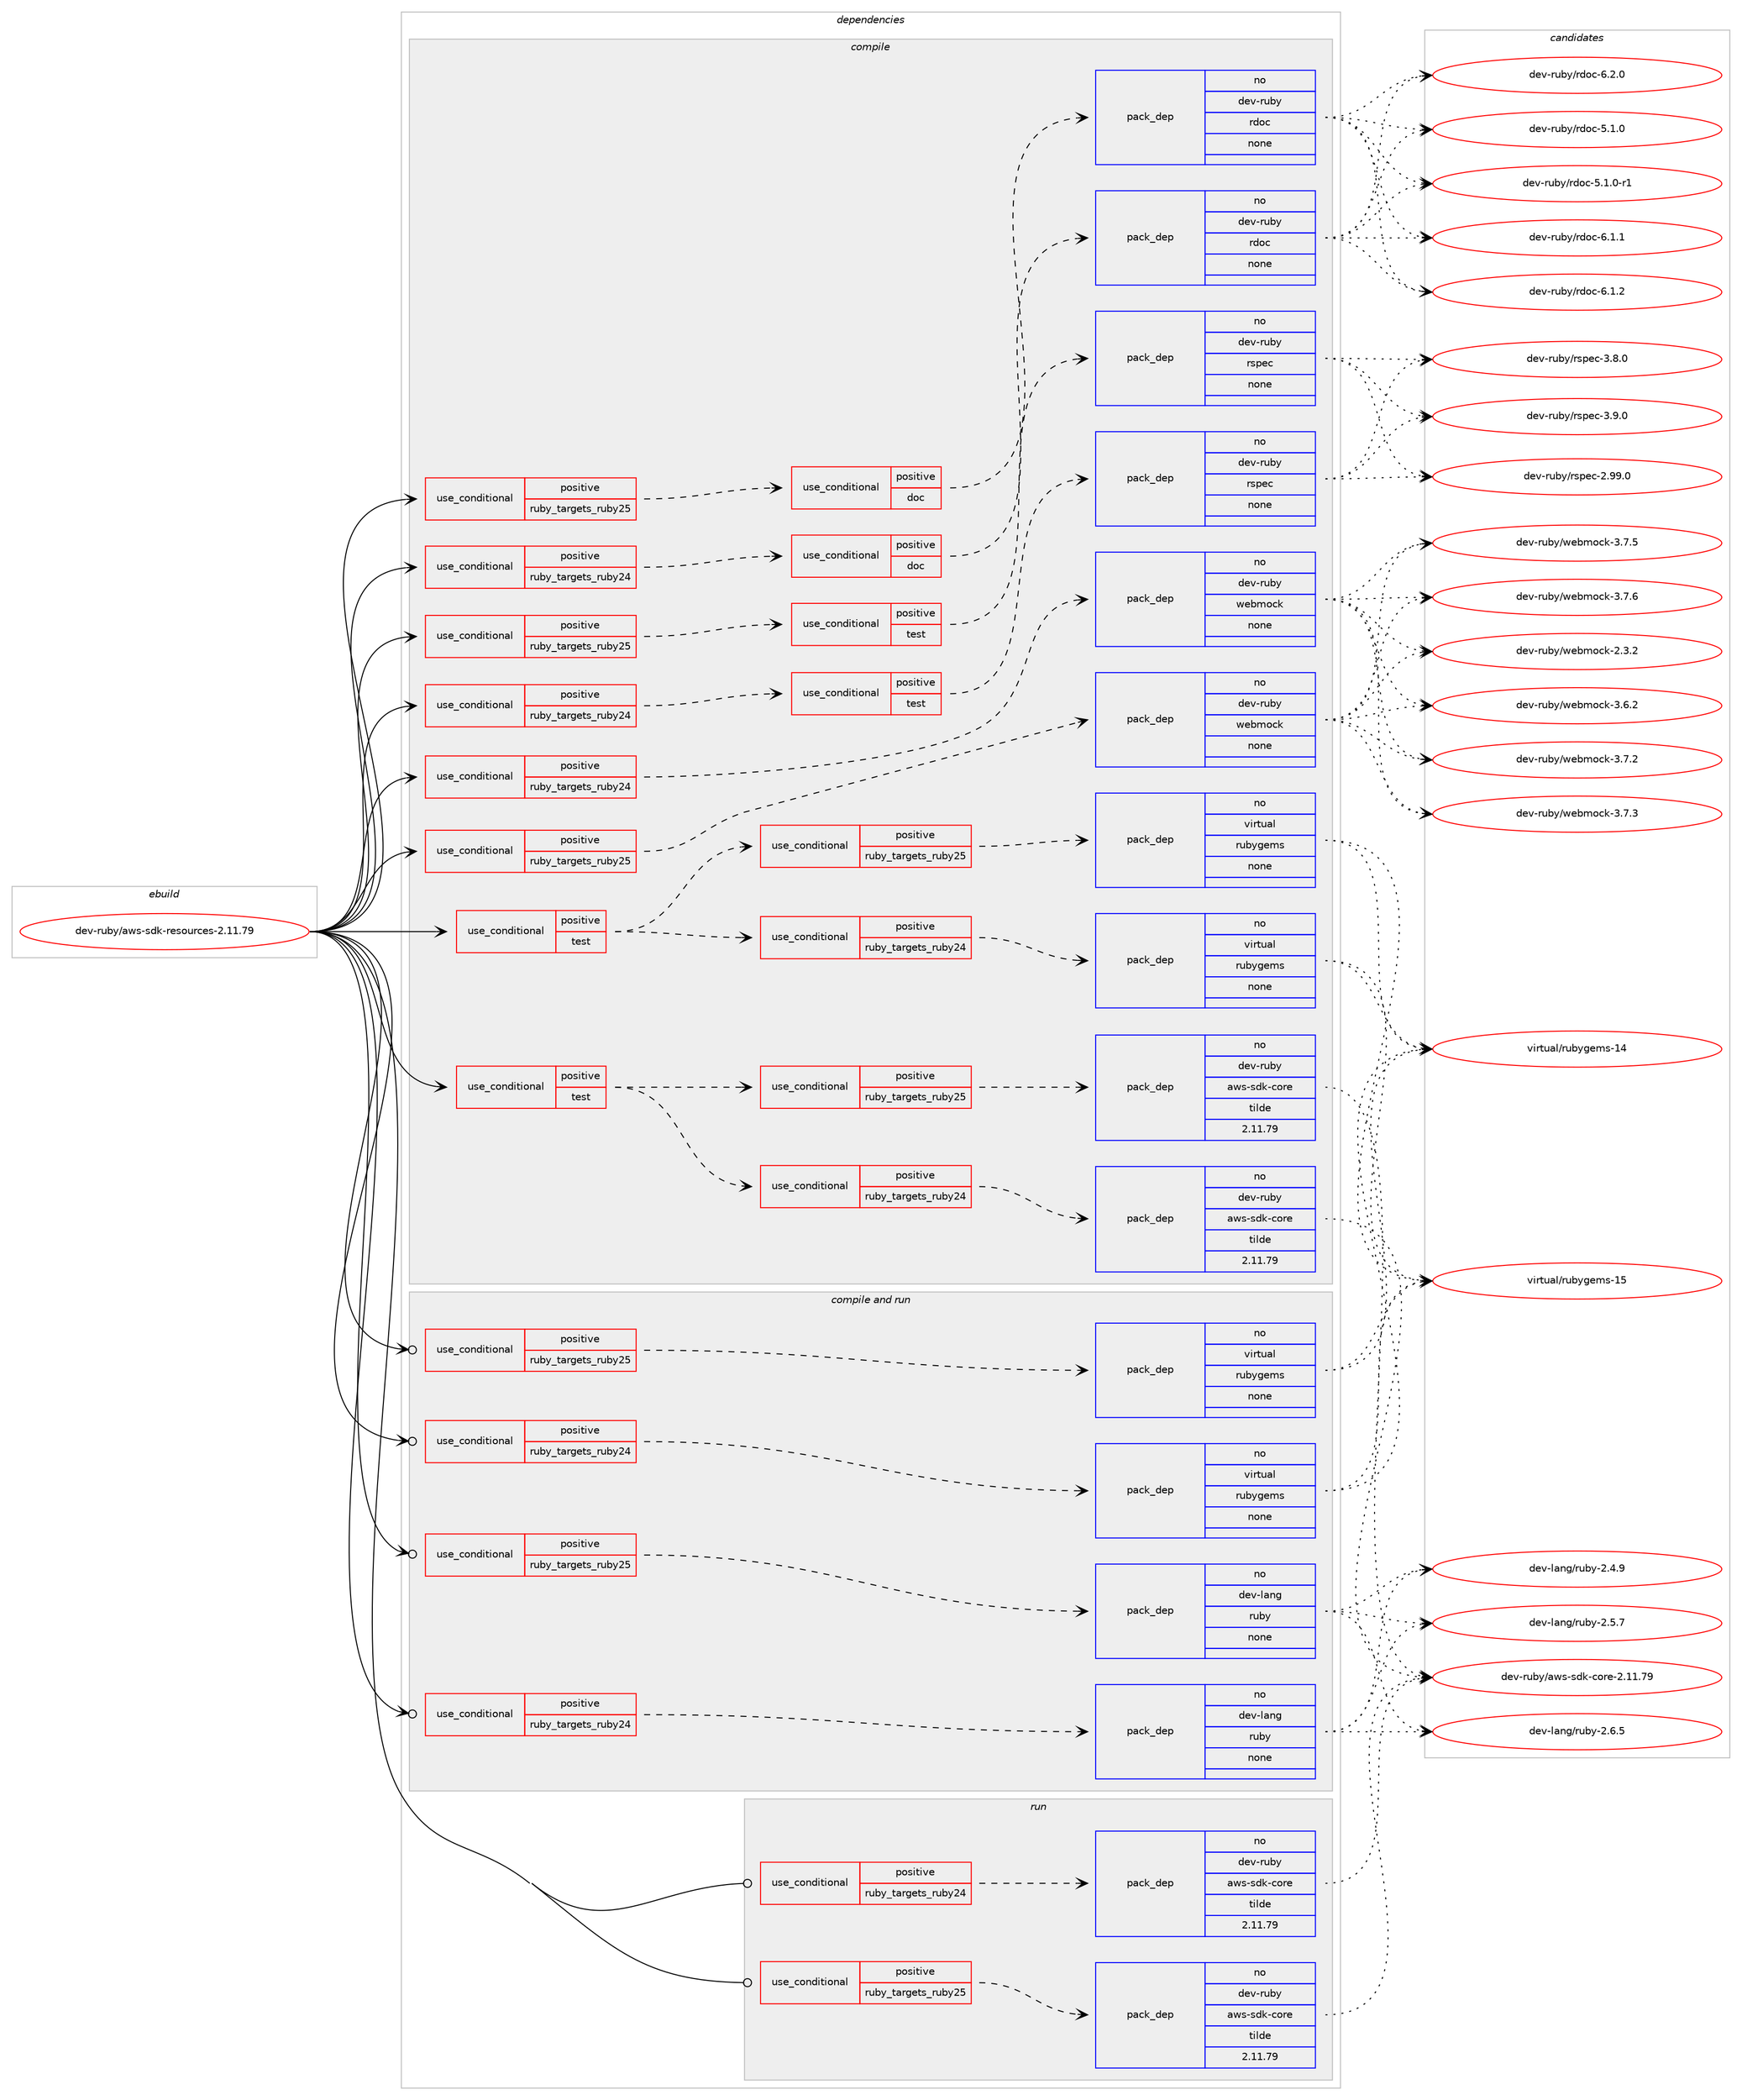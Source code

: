 digraph prolog {

# *************
# Graph options
# *************

newrank=true;
concentrate=true;
compound=true;
graph [rankdir=LR,fontname=Helvetica,fontsize=10,ranksep=1.5];#, ranksep=2.5, nodesep=0.2];
edge  [arrowhead=vee];
node  [fontname=Helvetica,fontsize=10];

# **********
# The ebuild
# **********

subgraph cluster_leftcol {
color=gray;
rank=same;
label=<<i>ebuild</i>>;
id [label="dev-ruby/aws-sdk-resources-2.11.79", color=red, width=4, href="../dev-ruby/aws-sdk-resources-2.11.79.svg"];
}

# ****************
# The dependencies
# ****************

subgraph cluster_midcol {
color=gray;
label=<<i>dependencies</i>>;
subgraph cluster_compile {
fillcolor="#eeeeee";
style=filled;
label=<<i>compile</i>>;
subgraph cond158556 {
dependency677897 [label=<<TABLE BORDER="0" CELLBORDER="1" CELLSPACING="0" CELLPADDING="4"><TR><TD ROWSPAN="3" CELLPADDING="10">use_conditional</TD></TR><TR><TD>positive</TD></TR><TR><TD>ruby_targets_ruby24</TD></TR></TABLE>>, shape=none, color=red];
subgraph cond158557 {
dependency677898 [label=<<TABLE BORDER="0" CELLBORDER="1" CELLSPACING="0" CELLPADDING="4"><TR><TD ROWSPAN="3" CELLPADDING="10">use_conditional</TD></TR><TR><TD>positive</TD></TR><TR><TD>doc</TD></TR></TABLE>>, shape=none, color=red];
subgraph pack507387 {
dependency677899 [label=<<TABLE BORDER="0" CELLBORDER="1" CELLSPACING="0" CELLPADDING="4" WIDTH="220"><TR><TD ROWSPAN="6" CELLPADDING="30">pack_dep</TD></TR><TR><TD WIDTH="110">no</TD></TR><TR><TD>dev-ruby</TD></TR><TR><TD>rdoc</TD></TR><TR><TD>none</TD></TR><TR><TD></TD></TR></TABLE>>, shape=none, color=blue];
}
dependency677898:e -> dependency677899:w [weight=20,style="dashed",arrowhead="vee"];
}
dependency677897:e -> dependency677898:w [weight=20,style="dashed",arrowhead="vee"];
}
id:e -> dependency677897:w [weight=20,style="solid",arrowhead="vee"];
subgraph cond158558 {
dependency677900 [label=<<TABLE BORDER="0" CELLBORDER="1" CELLSPACING="0" CELLPADDING="4"><TR><TD ROWSPAN="3" CELLPADDING="10">use_conditional</TD></TR><TR><TD>positive</TD></TR><TR><TD>ruby_targets_ruby24</TD></TR></TABLE>>, shape=none, color=red];
subgraph cond158559 {
dependency677901 [label=<<TABLE BORDER="0" CELLBORDER="1" CELLSPACING="0" CELLPADDING="4"><TR><TD ROWSPAN="3" CELLPADDING="10">use_conditional</TD></TR><TR><TD>positive</TD></TR><TR><TD>test</TD></TR></TABLE>>, shape=none, color=red];
subgraph pack507388 {
dependency677902 [label=<<TABLE BORDER="0" CELLBORDER="1" CELLSPACING="0" CELLPADDING="4" WIDTH="220"><TR><TD ROWSPAN="6" CELLPADDING="30">pack_dep</TD></TR><TR><TD WIDTH="110">no</TD></TR><TR><TD>dev-ruby</TD></TR><TR><TD>rspec</TD></TR><TR><TD>none</TD></TR><TR><TD></TD></TR></TABLE>>, shape=none, color=blue];
}
dependency677901:e -> dependency677902:w [weight=20,style="dashed",arrowhead="vee"];
}
dependency677900:e -> dependency677901:w [weight=20,style="dashed",arrowhead="vee"];
}
id:e -> dependency677900:w [weight=20,style="solid",arrowhead="vee"];
subgraph cond158560 {
dependency677903 [label=<<TABLE BORDER="0" CELLBORDER="1" CELLSPACING="0" CELLPADDING="4"><TR><TD ROWSPAN="3" CELLPADDING="10">use_conditional</TD></TR><TR><TD>positive</TD></TR><TR><TD>ruby_targets_ruby24</TD></TR></TABLE>>, shape=none, color=red];
subgraph pack507389 {
dependency677904 [label=<<TABLE BORDER="0" CELLBORDER="1" CELLSPACING="0" CELLPADDING="4" WIDTH="220"><TR><TD ROWSPAN="6" CELLPADDING="30">pack_dep</TD></TR><TR><TD WIDTH="110">no</TD></TR><TR><TD>dev-ruby</TD></TR><TR><TD>webmock</TD></TR><TR><TD>none</TD></TR><TR><TD></TD></TR></TABLE>>, shape=none, color=blue];
}
dependency677903:e -> dependency677904:w [weight=20,style="dashed",arrowhead="vee"];
}
id:e -> dependency677903:w [weight=20,style="solid",arrowhead="vee"];
subgraph cond158561 {
dependency677905 [label=<<TABLE BORDER="0" CELLBORDER="1" CELLSPACING="0" CELLPADDING="4"><TR><TD ROWSPAN="3" CELLPADDING="10">use_conditional</TD></TR><TR><TD>positive</TD></TR><TR><TD>ruby_targets_ruby25</TD></TR></TABLE>>, shape=none, color=red];
subgraph cond158562 {
dependency677906 [label=<<TABLE BORDER="0" CELLBORDER="1" CELLSPACING="0" CELLPADDING="4"><TR><TD ROWSPAN="3" CELLPADDING="10">use_conditional</TD></TR><TR><TD>positive</TD></TR><TR><TD>doc</TD></TR></TABLE>>, shape=none, color=red];
subgraph pack507390 {
dependency677907 [label=<<TABLE BORDER="0" CELLBORDER="1" CELLSPACING="0" CELLPADDING="4" WIDTH="220"><TR><TD ROWSPAN="6" CELLPADDING="30">pack_dep</TD></TR><TR><TD WIDTH="110">no</TD></TR><TR><TD>dev-ruby</TD></TR><TR><TD>rdoc</TD></TR><TR><TD>none</TD></TR><TR><TD></TD></TR></TABLE>>, shape=none, color=blue];
}
dependency677906:e -> dependency677907:w [weight=20,style="dashed",arrowhead="vee"];
}
dependency677905:e -> dependency677906:w [weight=20,style="dashed",arrowhead="vee"];
}
id:e -> dependency677905:w [weight=20,style="solid",arrowhead="vee"];
subgraph cond158563 {
dependency677908 [label=<<TABLE BORDER="0" CELLBORDER="1" CELLSPACING="0" CELLPADDING="4"><TR><TD ROWSPAN="3" CELLPADDING="10">use_conditional</TD></TR><TR><TD>positive</TD></TR><TR><TD>ruby_targets_ruby25</TD></TR></TABLE>>, shape=none, color=red];
subgraph cond158564 {
dependency677909 [label=<<TABLE BORDER="0" CELLBORDER="1" CELLSPACING="0" CELLPADDING="4"><TR><TD ROWSPAN="3" CELLPADDING="10">use_conditional</TD></TR><TR><TD>positive</TD></TR><TR><TD>test</TD></TR></TABLE>>, shape=none, color=red];
subgraph pack507391 {
dependency677910 [label=<<TABLE BORDER="0" CELLBORDER="1" CELLSPACING="0" CELLPADDING="4" WIDTH="220"><TR><TD ROWSPAN="6" CELLPADDING="30">pack_dep</TD></TR><TR><TD WIDTH="110">no</TD></TR><TR><TD>dev-ruby</TD></TR><TR><TD>rspec</TD></TR><TR><TD>none</TD></TR><TR><TD></TD></TR></TABLE>>, shape=none, color=blue];
}
dependency677909:e -> dependency677910:w [weight=20,style="dashed",arrowhead="vee"];
}
dependency677908:e -> dependency677909:w [weight=20,style="dashed",arrowhead="vee"];
}
id:e -> dependency677908:w [weight=20,style="solid",arrowhead="vee"];
subgraph cond158565 {
dependency677911 [label=<<TABLE BORDER="0" CELLBORDER="1" CELLSPACING="0" CELLPADDING="4"><TR><TD ROWSPAN="3" CELLPADDING="10">use_conditional</TD></TR><TR><TD>positive</TD></TR><TR><TD>ruby_targets_ruby25</TD></TR></TABLE>>, shape=none, color=red];
subgraph pack507392 {
dependency677912 [label=<<TABLE BORDER="0" CELLBORDER="1" CELLSPACING="0" CELLPADDING="4" WIDTH="220"><TR><TD ROWSPAN="6" CELLPADDING="30">pack_dep</TD></TR><TR><TD WIDTH="110">no</TD></TR><TR><TD>dev-ruby</TD></TR><TR><TD>webmock</TD></TR><TR><TD>none</TD></TR><TR><TD></TD></TR></TABLE>>, shape=none, color=blue];
}
dependency677911:e -> dependency677912:w [weight=20,style="dashed",arrowhead="vee"];
}
id:e -> dependency677911:w [weight=20,style="solid",arrowhead="vee"];
subgraph cond158566 {
dependency677913 [label=<<TABLE BORDER="0" CELLBORDER="1" CELLSPACING="0" CELLPADDING="4"><TR><TD ROWSPAN="3" CELLPADDING="10">use_conditional</TD></TR><TR><TD>positive</TD></TR><TR><TD>test</TD></TR></TABLE>>, shape=none, color=red];
subgraph cond158567 {
dependency677914 [label=<<TABLE BORDER="0" CELLBORDER="1" CELLSPACING="0" CELLPADDING="4"><TR><TD ROWSPAN="3" CELLPADDING="10">use_conditional</TD></TR><TR><TD>positive</TD></TR><TR><TD>ruby_targets_ruby24</TD></TR></TABLE>>, shape=none, color=red];
subgraph pack507393 {
dependency677915 [label=<<TABLE BORDER="0" CELLBORDER="1" CELLSPACING="0" CELLPADDING="4" WIDTH="220"><TR><TD ROWSPAN="6" CELLPADDING="30">pack_dep</TD></TR><TR><TD WIDTH="110">no</TD></TR><TR><TD>dev-ruby</TD></TR><TR><TD>aws-sdk-core</TD></TR><TR><TD>tilde</TD></TR><TR><TD>2.11.79</TD></TR></TABLE>>, shape=none, color=blue];
}
dependency677914:e -> dependency677915:w [weight=20,style="dashed",arrowhead="vee"];
}
dependency677913:e -> dependency677914:w [weight=20,style="dashed",arrowhead="vee"];
subgraph cond158568 {
dependency677916 [label=<<TABLE BORDER="0" CELLBORDER="1" CELLSPACING="0" CELLPADDING="4"><TR><TD ROWSPAN="3" CELLPADDING="10">use_conditional</TD></TR><TR><TD>positive</TD></TR><TR><TD>ruby_targets_ruby25</TD></TR></TABLE>>, shape=none, color=red];
subgraph pack507394 {
dependency677917 [label=<<TABLE BORDER="0" CELLBORDER="1" CELLSPACING="0" CELLPADDING="4" WIDTH="220"><TR><TD ROWSPAN="6" CELLPADDING="30">pack_dep</TD></TR><TR><TD WIDTH="110">no</TD></TR><TR><TD>dev-ruby</TD></TR><TR><TD>aws-sdk-core</TD></TR><TR><TD>tilde</TD></TR><TR><TD>2.11.79</TD></TR></TABLE>>, shape=none, color=blue];
}
dependency677916:e -> dependency677917:w [weight=20,style="dashed",arrowhead="vee"];
}
dependency677913:e -> dependency677916:w [weight=20,style="dashed",arrowhead="vee"];
}
id:e -> dependency677913:w [weight=20,style="solid",arrowhead="vee"];
subgraph cond158569 {
dependency677918 [label=<<TABLE BORDER="0" CELLBORDER="1" CELLSPACING="0" CELLPADDING="4"><TR><TD ROWSPAN="3" CELLPADDING="10">use_conditional</TD></TR><TR><TD>positive</TD></TR><TR><TD>test</TD></TR></TABLE>>, shape=none, color=red];
subgraph cond158570 {
dependency677919 [label=<<TABLE BORDER="0" CELLBORDER="1" CELLSPACING="0" CELLPADDING="4"><TR><TD ROWSPAN="3" CELLPADDING="10">use_conditional</TD></TR><TR><TD>positive</TD></TR><TR><TD>ruby_targets_ruby24</TD></TR></TABLE>>, shape=none, color=red];
subgraph pack507395 {
dependency677920 [label=<<TABLE BORDER="0" CELLBORDER="1" CELLSPACING="0" CELLPADDING="4" WIDTH="220"><TR><TD ROWSPAN="6" CELLPADDING="30">pack_dep</TD></TR><TR><TD WIDTH="110">no</TD></TR><TR><TD>virtual</TD></TR><TR><TD>rubygems</TD></TR><TR><TD>none</TD></TR><TR><TD></TD></TR></TABLE>>, shape=none, color=blue];
}
dependency677919:e -> dependency677920:w [weight=20,style="dashed",arrowhead="vee"];
}
dependency677918:e -> dependency677919:w [weight=20,style="dashed",arrowhead="vee"];
subgraph cond158571 {
dependency677921 [label=<<TABLE BORDER="0" CELLBORDER="1" CELLSPACING="0" CELLPADDING="4"><TR><TD ROWSPAN="3" CELLPADDING="10">use_conditional</TD></TR><TR><TD>positive</TD></TR><TR><TD>ruby_targets_ruby25</TD></TR></TABLE>>, shape=none, color=red];
subgraph pack507396 {
dependency677922 [label=<<TABLE BORDER="0" CELLBORDER="1" CELLSPACING="0" CELLPADDING="4" WIDTH="220"><TR><TD ROWSPAN="6" CELLPADDING="30">pack_dep</TD></TR><TR><TD WIDTH="110">no</TD></TR><TR><TD>virtual</TD></TR><TR><TD>rubygems</TD></TR><TR><TD>none</TD></TR><TR><TD></TD></TR></TABLE>>, shape=none, color=blue];
}
dependency677921:e -> dependency677922:w [weight=20,style="dashed",arrowhead="vee"];
}
dependency677918:e -> dependency677921:w [weight=20,style="dashed",arrowhead="vee"];
}
id:e -> dependency677918:w [weight=20,style="solid",arrowhead="vee"];
}
subgraph cluster_compileandrun {
fillcolor="#eeeeee";
style=filled;
label=<<i>compile and run</i>>;
subgraph cond158572 {
dependency677923 [label=<<TABLE BORDER="0" CELLBORDER="1" CELLSPACING="0" CELLPADDING="4"><TR><TD ROWSPAN="3" CELLPADDING="10">use_conditional</TD></TR><TR><TD>positive</TD></TR><TR><TD>ruby_targets_ruby24</TD></TR></TABLE>>, shape=none, color=red];
subgraph pack507397 {
dependency677924 [label=<<TABLE BORDER="0" CELLBORDER="1" CELLSPACING="0" CELLPADDING="4" WIDTH="220"><TR><TD ROWSPAN="6" CELLPADDING="30">pack_dep</TD></TR><TR><TD WIDTH="110">no</TD></TR><TR><TD>dev-lang</TD></TR><TR><TD>ruby</TD></TR><TR><TD>none</TD></TR><TR><TD></TD></TR></TABLE>>, shape=none, color=blue];
}
dependency677923:e -> dependency677924:w [weight=20,style="dashed",arrowhead="vee"];
}
id:e -> dependency677923:w [weight=20,style="solid",arrowhead="odotvee"];
subgraph cond158573 {
dependency677925 [label=<<TABLE BORDER="0" CELLBORDER="1" CELLSPACING="0" CELLPADDING="4"><TR><TD ROWSPAN="3" CELLPADDING="10">use_conditional</TD></TR><TR><TD>positive</TD></TR><TR><TD>ruby_targets_ruby24</TD></TR></TABLE>>, shape=none, color=red];
subgraph pack507398 {
dependency677926 [label=<<TABLE BORDER="0" CELLBORDER="1" CELLSPACING="0" CELLPADDING="4" WIDTH="220"><TR><TD ROWSPAN="6" CELLPADDING="30">pack_dep</TD></TR><TR><TD WIDTH="110">no</TD></TR><TR><TD>virtual</TD></TR><TR><TD>rubygems</TD></TR><TR><TD>none</TD></TR><TR><TD></TD></TR></TABLE>>, shape=none, color=blue];
}
dependency677925:e -> dependency677926:w [weight=20,style="dashed",arrowhead="vee"];
}
id:e -> dependency677925:w [weight=20,style="solid",arrowhead="odotvee"];
subgraph cond158574 {
dependency677927 [label=<<TABLE BORDER="0" CELLBORDER="1" CELLSPACING="0" CELLPADDING="4"><TR><TD ROWSPAN="3" CELLPADDING="10">use_conditional</TD></TR><TR><TD>positive</TD></TR><TR><TD>ruby_targets_ruby25</TD></TR></TABLE>>, shape=none, color=red];
subgraph pack507399 {
dependency677928 [label=<<TABLE BORDER="0" CELLBORDER="1" CELLSPACING="0" CELLPADDING="4" WIDTH="220"><TR><TD ROWSPAN="6" CELLPADDING="30">pack_dep</TD></TR><TR><TD WIDTH="110">no</TD></TR><TR><TD>dev-lang</TD></TR><TR><TD>ruby</TD></TR><TR><TD>none</TD></TR><TR><TD></TD></TR></TABLE>>, shape=none, color=blue];
}
dependency677927:e -> dependency677928:w [weight=20,style="dashed",arrowhead="vee"];
}
id:e -> dependency677927:w [weight=20,style="solid",arrowhead="odotvee"];
subgraph cond158575 {
dependency677929 [label=<<TABLE BORDER="0" CELLBORDER="1" CELLSPACING="0" CELLPADDING="4"><TR><TD ROWSPAN="3" CELLPADDING="10">use_conditional</TD></TR><TR><TD>positive</TD></TR><TR><TD>ruby_targets_ruby25</TD></TR></TABLE>>, shape=none, color=red];
subgraph pack507400 {
dependency677930 [label=<<TABLE BORDER="0" CELLBORDER="1" CELLSPACING="0" CELLPADDING="4" WIDTH="220"><TR><TD ROWSPAN="6" CELLPADDING="30">pack_dep</TD></TR><TR><TD WIDTH="110">no</TD></TR><TR><TD>virtual</TD></TR><TR><TD>rubygems</TD></TR><TR><TD>none</TD></TR><TR><TD></TD></TR></TABLE>>, shape=none, color=blue];
}
dependency677929:e -> dependency677930:w [weight=20,style="dashed",arrowhead="vee"];
}
id:e -> dependency677929:w [weight=20,style="solid",arrowhead="odotvee"];
}
subgraph cluster_run {
fillcolor="#eeeeee";
style=filled;
label=<<i>run</i>>;
subgraph cond158576 {
dependency677931 [label=<<TABLE BORDER="0" CELLBORDER="1" CELLSPACING="0" CELLPADDING="4"><TR><TD ROWSPAN="3" CELLPADDING="10">use_conditional</TD></TR><TR><TD>positive</TD></TR><TR><TD>ruby_targets_ruby24</TD></TR></TABLE>>, shape=none, color=red];
subgraph pack507401 {
dependency677932 [label=<<TABLE BORDER="0" CELLBORDER="1" CELLSPACING="0" CELLPADDING="4" WIDTH="220"><TR><TD ROWSPAN="6" CELLPADDING="30">pack_dep</TD></TR><TR><TD WIDTH="110">no</TD></TR><TR><TD>dev-ruby</TD></TR><TR><TD>aws-sdk-core</TD></TR><TR><TD>tilde</TD></TR><TR><TD>2.11.79</TD></TR></TABLE>>, shape=none, color=blue];
}
dependency677931:e -> dependency677932:w [weight=20,style="dashed",arrowhead="vee"];
}
id:e -> dependency677931:w [weight=20,style="solid",arrowhead="odot"];
subgraph cond158577 {
dependency677933 [label=<<TABLE BORDER="0" CELLBORDER="1" CELLSPACING="0" CELLPADDING="4"><TR><TD ROWSPAN="3" CELLPADDING="10">use_conditional</TD></TR><TR><TD>positive</TD></TR><TR><TD>ruby_targets_ruby25</TD></TR></TABLE>>, shape=none, color=red];
subgraph pack507402 {
dependency677934 [label=<<TABLE BORDER="0" CELLBORDER="1" CELLSPACING="0" CELLPADDING="4" WIDTH="220"><TR><TD ROWSPAN="6" CELLPADDING="30">pack_dep</TD></TR><TR><TD WIDTH="110">no</TD></TR><TR><TD>dev-ruby</TD></TR><TR><TD>aws-sdk-core</TD></TR><TR><TD>tilde</TD></TR><TR><TD>2.11.79</TD></TR></TABLE>>, shape=none, color=blue];
}
dependency677933:e -> dependency677934:w [weight=20,style="dashed",arrowhead="vee"];
}
id:e -> dependency677933:w [weight=20,style="solid",arrowhead="odot"];
}
}

# **************
# The candidates
# **************

subgraph cluster_choices {
rank=same;
color=gray;
label=<<i>candidates</i>>;

subgraph choice507387 {
color=black;
nodesep=1;
choice10010111845114117981214711410011199455346494648 [label="dev-ruby/rdoc-5.1.0", color=red, width=4,href="../dev-ruby/rdoc-5.1.0.svg"];
choice100101118451141179812147114100111994553464946484511449 [label="dev-ruby/rdoc-5.1.0-r1", color=red, width=4,href="../dev-ruby/rdoc-5.1.0-r1.svg"];
choice10010111845114117981214711410011199455446494649 [label="dev-ruby/rdoc-6.1.1", color=red, width=4,href="../dev-ruby/rdoc-6.1.1.svg"];
choice10010111845114117981214711410011199455446494650 [label="dev-ruby/rdoc-6.1.2", color=red, width=4,href="../dev-ruby/rdoc-6.1.2.svg"];
choice10010111845114117981214711410011199455446504648 [label="dev-ruby/rdoc-6.2.0", color=red, width=4,href="../dev-ruby/rdoc-6.2.0.svg"];
dependency677899:e -> choice10010111845114117981214711410011199455346494648:w [style=dotted,weight="100"];
dependency677899:e -> choice100101118451141179812147114100111994553464946484511449:w [style=dotted,weight="100"];
dependency677899:e -> choice10010111845114117981214711410011199455446494649:w [style=dotted,weight="100"];
dependency677899:e -> choice10010111845114117981214711410011199455446494650:w [style=dotted,weight="100"];
dependency677899:e -> choice10010111845114117981214711410011199455446504648:w [style=dotted,weight="100"];
}
subgraph choice507388 {
color=black;
nodesep=1;
choice1001011184511411798121471141151121019945504657574648 [label="dev-ruby/rspec-2.99.0", color=red, width=4,href="../dev-ruby/rspec-2.99.0.svg"];
choice10010111845114117981214711411511210199455146564648 [label="dev-ruby/rspec-3.8.0", color=red, width=4,href="../dev-ruby/rspec-3.8.0.svg"];
choice10010111845114117981214711411511210199455146574648 [label="dev-ruby/rspec-3.9.0", color=red, width=4,href="../dev-ruby/rspec-3.9.0.svg"];
dependency677902:e -> choice1001011184511411798121471141151121019945504657574648:w [style=dotted,weight="100"];
dependency677902:e -> choice10010111845114117981214711411511210199455146564648:w [style=dotted,weight="100"];
dependency677902:e -> choice10010111845114117981214711411511210199455146574648:w [style=dotted,weight="100"];
}
subgraph choice507389 {
color=black;
nodesep=1;
choice1001011184511411798121471191019810911199107455046514650 [label="dev-ruby/webmock-2.3.2", color=red, width=4,href="../dev-ruby/webmock-2.3.2.svg"];
choice1001011184511411798121471191019810911199107455146544650 [label="dev-ruby/webmock-3.6.2", color=red, width=4,href="../dev-ruby/webmock-3.6.2.svg"];
choice1001011184511411798121471191019810911199107455146554650 [label="dev-ruby/webmock-3.7.2", color=red, width=4,href="../dev-ruby/webmock-3.7.2.svg"];
choice1001011184511411798121471191019810911199107455146554651 [label="dev-ruby/webmock-3.7.3", color=red, width=4,href="../dev-ruby/webmock-3.7.3.svg"];
choice1001011184511411798121471191019810911199107455146554653 [label="dev-ruby/webmock-3.7.5", color=red, width=4,href="../dev-ruby/webmock-3.7.5.svg"];
choice1001011184511411798121471191019810911199107455146554654 [label="dev-ruby/webmock-3.7.6", color=red, width=4,href="../dev-ruby/webmock-3.7.6.svg"];
dependency677904:e -> choice1001011184511411798121471191019810911199107455046514650:w [style=dotted,weight="100"];
dependency677904:e -> choice1001011184511411798121471191019810911199107455146544650:w [style=dotted,weight="100"];
dependency677904:e -> choice1001011184511411798121471191019810911199107455146554650:w [style=dotted,weight="100"];
dependency677904:e -> choice1001011184511411798121471191019810911199107455146554651:w [style=dotted,weight="100"];
dependency677904:e -> choice1001011184511411798121471191019810911199107455146554653:w [style=dotted,weight="100"];
dependency677904:e -> choice1001011184511411798121471191019810911199107455146554654:w [style=dotted,weight="100"];
}
subgraph choice507390 {
color=black;
nodesep=1;
choice10010111845114117981214711410011199455346494648 [label="dev-ruby/rdoc-5.1.0", color=red, width=4,href="../dev-ruby/rdoc-5.1.0.svg"];
choice100101118451141179812147114100111994553464946484511449 [label="dev-ruby/rdoc-5.1.0-r1", color=red, width=4,href="../dev-ruby/rdoc-5.1.0-r1.svg"];
choice10010111845114117981214711410011199455446494649 [label="dev-ruby/rdoc-6.1.1", color=red, width=4,href="../dev-ruby/rdoc-6.1.1.svg"];
choice10010111845114117981214711410011199455446494650 [label="dev-ruby/rdoc-6.1.2", color=red, width=4,href="../dev-ruby/rdoc-6.1.2.svg"];
choice10010111845114117981214711410011199455446504648 [label="dev-ruby/rdoc-6.2.0", color=red, width=4,href="../dev-ruby/rdoc-6.2.0.svg"];
dependency677907:e -> choice10010111845114117981214711410011199455346494648:w [style=dotted,weight="100"];
dependency677907:e -> choice100101118451141179812147114100111994553464946484511449:w [style=dotted,weight="100"];
dependency677907:e -> choice10010111845114117981214711410011199455446494649:w [style=dotted,weight="100"];
dependency677907:e -> choice10010111845114117981214711410011199455446494650:w [style=dotted,weight="100"];
dependency677907:e -> choice10010111845114117981214711410011199455446504648:w [style=dotted,weight="100"];
}
subgraph choice507391 {
color=black;
nodesep=1;
choice1001011184511411798121471141151121019945504657574648 [label="dev-ruby/rspec-2.99.0", color=red, width=4,href="../dev-ruby/rspec-2.99.0.svg"];
choice10010111845114117981214711411511210199455146564648 [label="dev-ruby/rspec-3.8.0", color=red, width=4,href="../dev-ruby/rspec-3.8.0.svg"];
choice10010111845114117981214711411511210199455146574648 [label="dev-ruby/rspec-3.9.0", color=red, width=4,href="../dev-ruby/rspec-3.9.0.svg"];
dependency677910:e -> choice1001011184511411798121471141151121019945504657574648:w [style=dotted,weight="100"];
dependency677910:e -> choice10010111845114117981214711411511210199455146564648:w [style=dotted,weight="100"];
dependency677910:e -> choice10010111845114117981214711411511210199455146574648:w [style=dotted,weight="100"];
}
subgraph choice507392 {
color=black;
nodesep=1;
choice1001011184511411798121471191019810911199107455046514650 [label="dev-ruby/webmock-2.3.2", color=red, width=4,href="../dev-ruby/webmock-2.3.2.svg"];
choice1001011184511411798121471191019810911199107455146544650 [label="dev-ruby/webmock-3.6.2", color=red, width=4,href="../dev-ruby/webmock-3.6.2.svg"];
choice1001011184511411798121471191019810911199107455146554650 [label="dev-ruby/webmock-3.7.2", color=red, width=4,href="../dev-ruby/webmock-3.7.2.svg"];
choice1001011184511411798121471191019810911199107455146554651 [label="dev-ruby/webmock-3.7.3", color=red, width=4,href="../dev-ruby/webmock-3.7.3.svg"];
choice1001011184511411798121471191019810911199107455146554653 [label="dev-ruby/webmock-3.7.5", color=red, width=4,href="../dev-ruby/webmock-3.7.5.svg"];
choice1001011184511411798121471191019810911199107455146554654 [label="dev-ruby/webmock-3.7.6", color=red, width=4,href="../dev-ruby/webmock-3.7.6.svg"];
dependency677912:e -> choice1001011184511411798121471191019810911199107455046514650:w [style=dotted,weight="100"];
dependency677912:e -> choice1001011184511411798121471191019810911199107455146544650:w [style=dotted,weight="100"];
dependency677912:e -> choice1001011184511411798121471191019810911199107455146554650:w [style=dotted,weight="100"];
dependency677912:e -> choice1001011184511411798121471191019810911199107455146554651:w [style=dotted,weight="100"];
dependency677912:e -> choice1001011184511411798121471191019810911199107455146554653:w [style=dotted,weight="100"];
dependency677912:e -> choice1001011184511411798121471191019810911199107455146554654:w [style=dotted,weight="100"];
}
subgraph choice507393 {
color=black;
nodesep=1;
choice100101118451141179812147971191154511510010745991111141014550464949465557 [label="dev-ruby/aws-sdk-core-2.11.79", color=red, width=4,href="../dev-ruby/aws-sdk-core-2.11.79.svg"];
dependency677915:e -> choice100101118451141179812147971191154511510010745991111141014550464949465557:w [style=dotted,weight="100"];
}
subgraph choice507394 {
color=black;
nodesep=1;
choice100101118451141179812147971191154511510010745991111141014550464949465557 [label="dev-ruby/aws-sdk-core-2.11.79", color=red, width=4,href="../dev-ruby/aws-sdk-core-2.11.79.svg"];
dependency677917:e -> choice100101118451141179812147971191154511510010745991111141014550464949465557:w [style=dotted,weight="100"];
}
subgraph choice507395 {
color=black;
nodesep=1;
choice118105114116117971084711411798121103101109115454952 [label="virtual/rubygems-14", color=red, width=4,href="../virtual/rubygems-14.svg"];
choice118105114116117971084711411798121103101109115454953 [label="virtual/rubygems-15", color=red, width=4,href="../virtual/rubygems-15.svg"];
dependency677920:e -> choice118105114116117971084711411798121103101109115454952:w [style=dotted,weight="100"];
dependency677920:e -> choice118105114116117971084711411798121103101109115454953:w [style=dotted,weight="100"];
}
subgraph choice507396 {
color=black;
nodesep=1;
choice118105114116117971084711411798121103101109115454952 [label="virtual/rubygems-14", color=red, width=4,href="../virtual/rubygems-14.svg"];
choice118105114116117971084711411798121103101109115454953 [label="virtual/rubygems-15", color=red, width=4,href="../virtual/rubygems-15.svg"];
dependency677922:e -> choice118105114116117971084711411798121103101109115454952:w [style=dotted,weight="100"];
dependency677922:e -> choice118105114116117971084711411798121103101109115454953:w [style=dotted,weight="100"];
}
subgraph choice507397 {
color=black;
nodesep=1;
choice10010111845108971101034711411798121455046524657 [label="dev-lang/ruby-2.4.9", color=red, width=4,href="../dev-lang/ruby-2.4.9.svg"];
choice10010111845108971101034711411798121455046534655 [label="dev-lang/ruby-2.5.7", color=red, width=4,href="../dev-lang/ruby-2.5.7.svg"];
choice10010111845108971101034711411798121455046544653 [label="dev-lang/ruby-2.6.5", color=red, width=4,href="../dev-lang/ruby-2.6.5.svg"];
dependency677924:e -> choice10010111845108971101034711411798121455046524657:w [style=dotted,weight="100"];
dependency677924:e -> choice10010111845108971101034711411798121455046534655:w [style=dotted,weight="100"];
dependency677924:e -> choice10010111845108971101034711411798121455046544653:w [style=dotted,weight="100"];
}
subgraph choice507398 {
color=black;
nodesep=1;
choice118105114116117971084711411798121103101109115454952 [label="virtual/rubygems-14", color=red, width=4,href="../virtual/rubygems-14.svg"];
choice118105114116117971084711411798121103101109115454953 [label="virtual/rubygems-15", color=red, width=4,href="../virtual/rubygems-15.svg"];
dependency677926:e -> choice118105114116117971084711411798121103101109115454952:w [style=dotted,weight="100"];
dependency677926:e -> choice118105114116117971084711411798121103101109115454953:w [style=dotted,weight="100"];
}
subgraph choice507399 {
color=black;
nodesep=1;
choice10010111845108971101034711411798121455046524657 [label="dev-lang/ruby-2.4.9", color=red, width=4,href="../dev-lang/ruby-2.4.9.svg"];
choice10010111845108971101034711411798121455046534655 [label="dev-lang/ruby-2.5.7", color=red, width=4,href="../dev-lang/ruby-2.5.7.svg"];
choice10010111845108971101034711411798121455046544653 [label="dev-lang/ruby-2.6.5", color=red, width=4,href="../dev-lang/ruby-2.6.5.svg"];
dependency677928:e -> choice10010111845108971101034711411798121455046524657:w [style=dotted,weight="100"];
dependency677928:e -> choice10010111845108971101034711411798121455046534655:w [style=dotted,weight="100"];
dependency677928:e -> choice10010111845108971101034711411798121455046544653:w [style=dotted,weight="100"];
}
subgraph choice507400 {
color=black;
nodesep=1;
choice118105114116117971084711411798121103101109115454952 [label="virtual/rubygems-14", color=red, width=4,href="../virtual/rubygems-14.svg"];
choice118105114116117971084711411798121103101109115454953 [label="virtual/rubygems-15", color=red, width=4,href="../virtual/rubygems-15.svg"];
dependency677930:e -> choice118105114116117971084711411798121103101109115454952:w [style=dotted,weight="100"];
dependency677930:e -> choice118105114116117971084711411798121103101109115454953:w [style=dotted,weight="100"];
}
subgraph choice507401 {
color=black;
nodesep=1;
choice100101118451141179812147971191154511510010745991111141014550464949465557 [label="dev-ruby/aws-sdk-core-2.11.79", color=red, width=4,href="../dev-ruby/aws-sdk-core-2.11.79.svg"];
dependency677932:e -> choice100101118451141179812147971191154511510010745991111141014550464949465557:w [style=dotted,weight="100"];
}
subgraph choice507402 {
color=black;
nodesep=1;
choice100101118451141179812147971191154511510010745991111141014550464949465557 [label="dev-ruby/aws-sdk-core-2.11.79", color=red, width=4,href="../dev-ruby/aws-sdk-core-2.11.79.svg"];
dependency677934:e -> choice100101118451141179812147971191154511510010745991111141014550464949465557:w [style=dotted,weight="100"];
}
}

}
